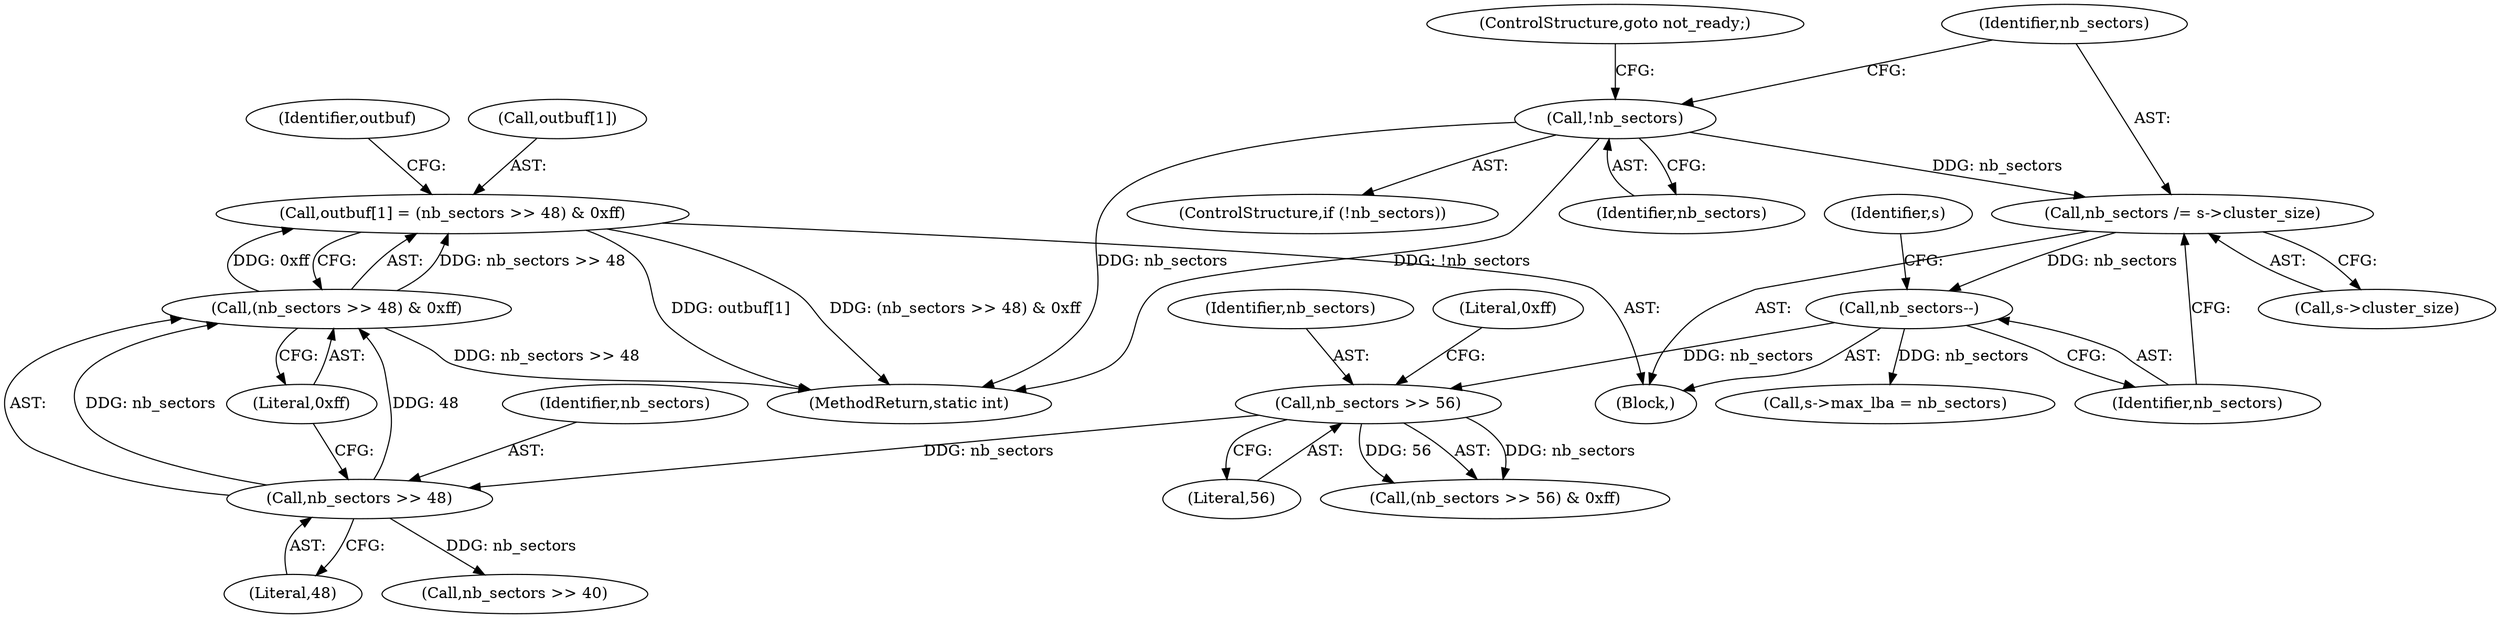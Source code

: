 digraph "0_qemu_7285477ab11831b1cf56e45878a89170dd06d9b9@array" {
"1000501" [label="(Call,outbuf[1] = (nb_sectors >> 48) & 0xff)"];
"1000505" [label="(Call,(nb_sectors >> 48) & 0xff)"];
"1000506" [label="(Call,nb_sectors >> 48)"];
"1000497" [label="(Call,nb_sectors >> 56)"];
"1000485" [label="(Call,nb_sectors--)"];
"1000480" [label="(Call,nb_sectors /= s->cluster_size)"];
"1000477" [label="(Call,!nb_sectors)"];
"1000496" [label="(Call,(nb_sectors >> 56) & 0xff)"];
"1000682" [label="(MethodReturn,static int)"];
"1000477" [label="(Call,!nb_sectors)"];
"1000476" [label="(ControlStructure,if (!nb_sectors))"];
"1000499" [label="(Literal,56)"];
"1000507" [label="(Identifier,nb_sectors)"];
"1000480" [label="(Call,nb_sectors /= s->cluster_size)"];
"1000509" [label="(Literal,0xff)"];
"1000508" [label="(Literal,48)"];
"1000505" [label="(Call,(nb_sectors >> 48) & 0xff)"];
"1000489" [label="(Identifier,s)"];
"1000485" [label="(Call,nb_sectors--)"];
"1000500" [label="(Literal,0xff)"];
"1000501" [label="(Call,outbuf[1] = (nb_sectors >> 48) & 0xff)"];
"1000498" [label="(Identifier,nb_sectors)"];
"1000487" [label="(Call,s->max_lba = nb_sectors)"];
"1000515" [label="(Call,nb_sectors >> 40)"];
"1000478" [label="(Identifier,nb_sectors)"];
"1000497" [label="(Call,nb_sectors >> 56)"];
"1000502" [label="(Call,outbuf[1])"];
"1000482" [label="(Call,s->cluster_size)"];
"1000479" [label="(ControlStructure,goto not_ready;)"];
"1000506" [label="(Call,nb_sectors >> 48)"];
"1000486" [label="(Identifier,nb_sectors)"];
"1000481" [label="(Identifier,nb_sectors)"];
"1000512" [label="(Identifier,outbuf)"];
"1000459" [label="(Block,)"];
"1000501" -> "1000459"  [label="AST: "];
"1000501" -> "1000505"  [label="CFG: "];
"1000502" -> "1000501"  [label="AST: "];
"1000505" -> "1000501"  [label="AST: "];
"1000512" -> "1000501"  [label="CFG: "];
"1000501" -> "1000682"  [label="DDG: outbuf[1]"];
"1000501" -> "1000682"  [label="DDG: (nb_sectors >> 48) & 0xff"];
"1000505" -> "1000501"  [label="DDG: nb_sectors >> 48"];
"1000505" -> "1000501"  [label="DDG: 0xff"];
"1000505" -> "1000509"  [label="CFG: "];
"1000506" -> "1000505"  [label="AST: "];
"1000509" -> "1000505"  [label="AST: "];
"1000505" -> "1000682"  [label="DDG: nb_sectors >> 48"];
"1000506" -> "1000505"  [label="DDG: nb_sectors"];
"1000506" -> "1000505"  [label="DDG: 48"];
"1000506" -> "1000508"  [label="CFG: "];
"1000507" -> "1000506"  [label="AST: "];
"1000508" -> "1000506"  [label="AST: "];
"1000509" -> "1000506"  [label="CFG: "];
"1000497" -> "1000506"  [label="DDG: nb_sectors"];
"1000506" -> "1000515"  [label="DDG: nb_sectors"];
"1000497" -> "1000496"  [label="AST: "];
"1000497" -> "1000499"  [label="CFG: "];
"1000498" -> "1000497"  [label="AST: "];
"1000499" -> "1000497"  [label="AST: "];
"1000500" -> "1000497"  [label="CFG: "];
"1000497" -> "1000496"  [label="DDG: nb_sectors"];
"1000497" -> "1000496"  [label="DDG: 56"];
"1000485" -> "1000497"  [label="DDG: nb_sectors"];
"1000485" -> "1000459"  [label="AST: "];
"1000485" -> "1000486"  [label="CFG: "];
"1000486" -> "1000485"  [label="AST: "];
"1000489" -> "1000485"  [label="CFG: "];
"1000480" -> "1000485"  [label="DDG: nb_sectors"];
"1000485" -> "1000487"  [label="DDG: nb_sectors"];
"1000480" -> "1000459"  [label="AST: "];
"1000480" -> "1000482"  [label="CFG: "];
"1000481" -> "1000480"  [label="AST: "];
"1000482" -> "1000480"  [label="AST: "];
"1000486" -> "1000480"  [label="CFG: "];
"1000477" -> "1000480"  [label="DDG: nb_sectors"];
"1000477" -> "1000476"  [label="AST: "];
"1000477" -> "1000478"  [label="CFG: "];
"1000478" -> "1000477"  [label="AST: "];
"1000479" -> "1000477"  [label="CFG: "];
"1000481" -> "1000477"  [label="CFG: "];
"1000477" -> "1000682"  [label="DDG: !nb_sectors"];
"1000477" -> "1000682"  [label="DDG: nb_sectors"];
}
